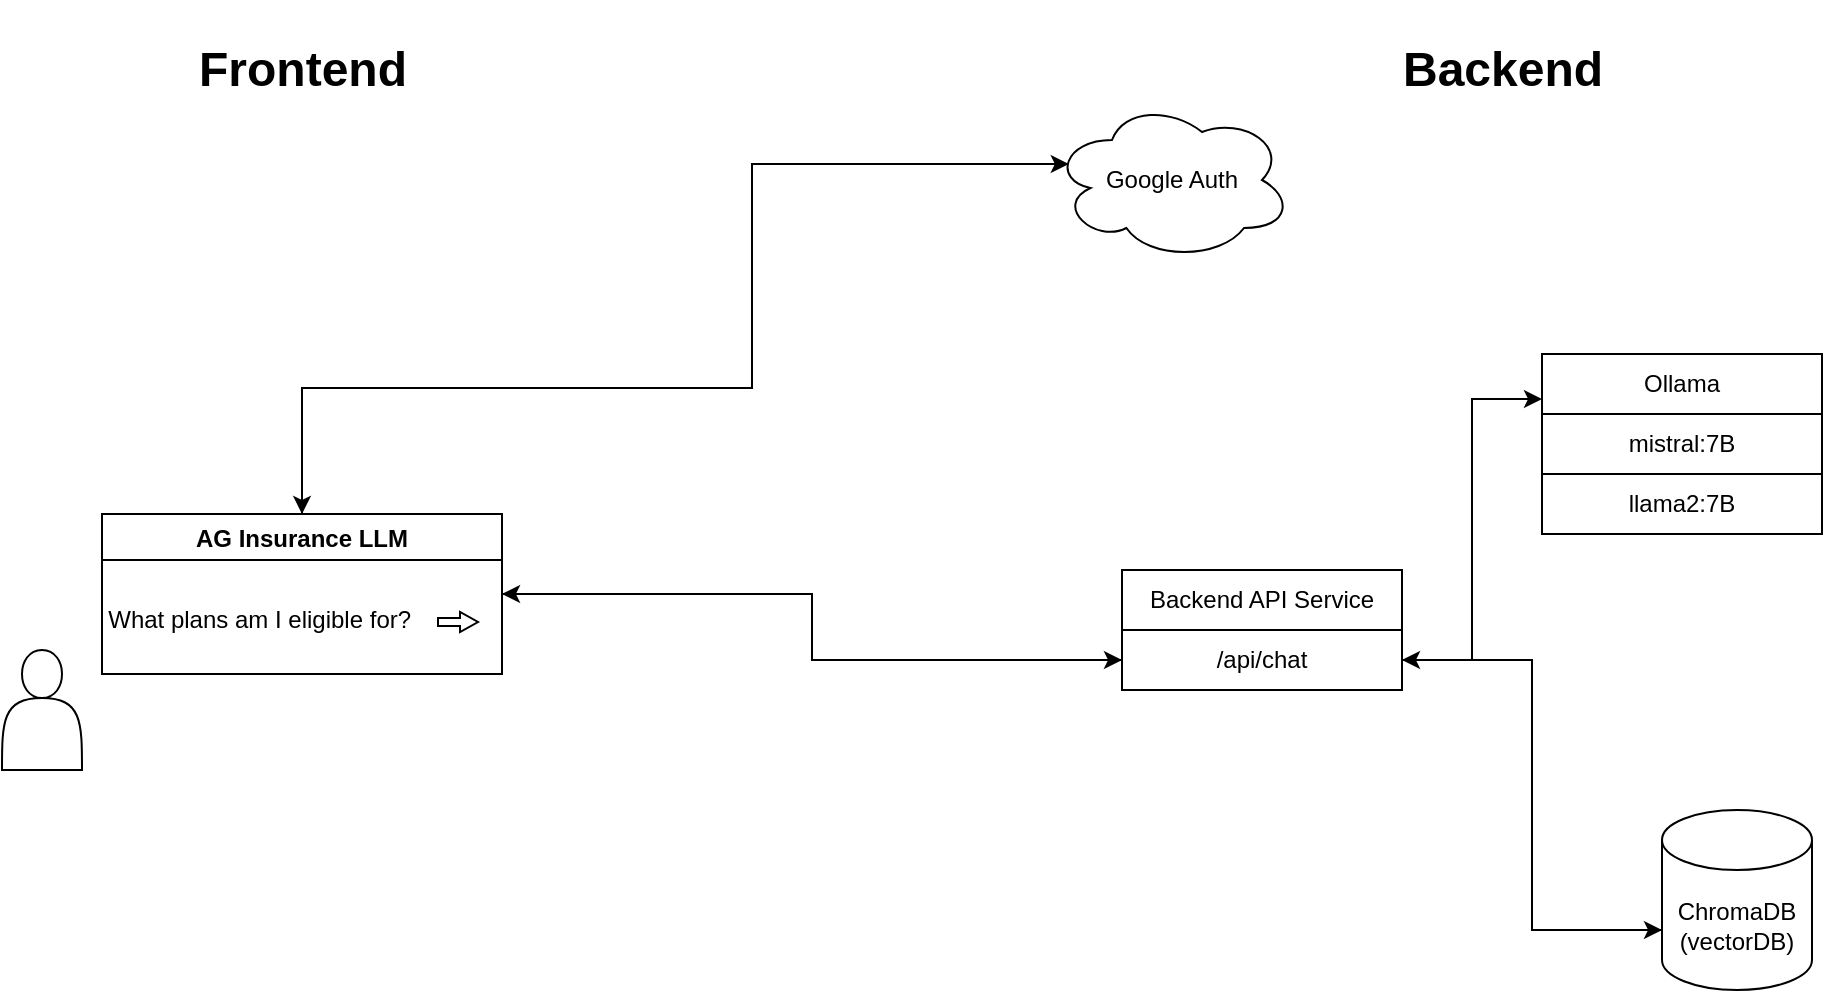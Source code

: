<mxfile version="23.1.2" type="github">
  <diagram name="Page-1" id="c4acf3e9-155e-7222-9cf6-157b1a14988f">
    <mxGraphModel dx="2234" dy="834" grid="1" gridSize="10" guides="1" tooltips="1" connect="1" arrows="1" fold="1" page="1" pageScale="1" pageWidth="850" pageHeight="1100" background="none" math="0" shadow="0">
      <root>
        <mxCell id="0" />
        <mxCell id="1" parent="0" />
        <mxCell id="9AIWqpO2okAX4kQLRDKb-1" value="&lt;h1&gt;Backend&lt;/h1&gt;" style="text;html=1;align=center;verticalAlign=middle;resizable=0;points=[];autosize=1;strokeColor=none;fillColor=none;" vertex="1" parent="1">
          <mxGeometry x="265" y="125" width="120" height="70" as="geometry" />
        </mxCell>
        <mxCell id="9AIWqpO2okAX4kQLRDKb-2" value="&lt;h1&gt;Frontend&lt;/h1&gt;" style="text;html=1;align=center;verticalAlign=middle;resizable=0;points=[];autosize=1;strokeColor=none;fillColor=none;" vertex="1" parent="1">
          <mxGeometry x="-340" y="125" width="130" height="70" as="geometry" />
        </mxCell>
        <mxCell id="9AIWqpO2okAX4kQLRDKb-26" style="edgeStyle=orthogonalEdgeStyle;rounded=0;orthogonalLoop=1;jettySize=auto;html=1;exitX=0;exitY=0;exitDx=0;exitDy=60;exitPerimeter=0;entryX=1;entryY=0.5;entryDx=0;entryDy=0;" edge="1" parent="1" source="9AIWqpO2okAX4kQLRDKb-3" target="9AIWqpO2okAX4kQLRDKb-23">
          <mxGeometry relative="1" as="geometry" />
        </mxCell>
        <mxCell id="9AIWqpO2okAX4kQLRDKb-3" value="ChromaDB&lt;br&gt;(vectorDB)" style="shape=cylinder3;whiteSpace=wrap;html=1;boundedLbl=1;backgroundOutline=1;size=15;" vertex="1" parent="1">
          <mxGeometry x="405" y="530" width="75" height="90" as="geometry" />
        </mxCell>
        <mxCell id="9AIWqpO2okAX4kQLRDKb-24" style="edgeStyle=orthogonalEdgeStyle;rounded=0;orthogonalLoop=1;jettySize=auto;html=1;exitX=1;exitY=0.75;exitDx=0;exitDy=0;entryX=0;entryY=0.25;entryDx=0;entryDy=0;" edge="1" parent="1" source="9AIWqpO2okAX4kQLRDKb-5" target="9AIWqpO2okAX4kQLRDKb-10">
          <mxGeometry relative="1" as="geometry" />
        </mxCell>
        <mxCell id="9AIWqpO2okAX4kQLRDKb-5" value="Backend API Service" style="swimlane;fontStyle=0;childLayout=stackLayout;horizontal=1;startSize=30;horizontalStack=0;resizeParent=1;resizeParentMax=0;resizeLast=0;collapsible=1;marginBottom=0;whiteSpace=wrap;html=1;" vertex="1" parent="1">
          <mxGeometry x="135" y="410" width="140" height="60" as="geometry" />
        </mxCell>
        <mxCell id="9AIWqpO2okAX4kQLRDKb-23" value="/api/chat" style="rounded=0;whiteSpace=wrap;html=1;" vertex="1" parent="9AIWqpO2okAX4kQLRDKb-5">
          <mxGeometry y="30" width="140" height="30" as="geometry" />
        </mxCell>
        <mxCell id="9AIWqpO2okAX4kQLRDKb-9" value="Google Auth" style="ellipse;shape=cloud;whiteSpace=wrap;html=1;" vertex="1" parent="1">
          <mxGeometry x="100" y="175" width="120" height="80" as="geometry" />
        </mxCell>
        <mxCell id="9AIWqpO2okAX4kQLRDKb-10" value="Ollama" style="swimlane;fontStyle=0;childLayout=stackLayout;horizontal=1;startSize=30;horizontalStack=0;resizeParent=1;resizeParentMax=0;resizeLast=0;collapsible=1;marginBottom=0;whiteSpace=wrap;html=1;" vertex="1" parent="1">
          <mxGeometry x="345" y="302" width="140" height="90" as="geometry" />
        </mxCell>
        <mxCell id="9AIWqpO2okAX4kQLRDKb-27" value="mistral:7B" style="whiteSpace=wrap;html=1;" vertex="1" parent="9AIWqpO2okAX4kQLRDKb-10">
          <mxGeometry y="30" width="140" height="30" as="geometry" />
        </mxCell>
        <mxCell id="9AIWqpO2okAX4kQLRDKb-28" value="llama2:7B" style="whiteSpace=wrap;html=1;" vertex="1" parent="9AIWqpO2okAX4kQLRDKb-10">
          <mxGeometry y="60" width="140" height="30" as="geometry" />
        </mxCell>
        <mxCell id="9AIWqpO2okAX4kQLRDKb-14" value="" style="shape=actor;whiteSpace=wrap;html=1;" vertex="1" parent="1">
          <mxGeometry x="-425" y="450" width="40" height="60" as="geometry" />
        </mxCell>
        <mxCell id="9AIWqpO2okAX4kQLRDKb-20" style="edgeStyle=orthogonalEdgeStyle;rounded=0;orthogonalLoop=1;jettySize=auto;html=1;exitX=1;exitY=0.5;exitDx=0;exitDy=0;entryX=0;entryY=0.75;entryDx=0;entryDy=0;" edge="1" parent="1" source="9AIWqpO2okAX4kQLRDKb-15" target="9AIWqpO2okAX4kQLRDKb-5">
          <mxGeometry relative="1" as="geometry">
            <mxPoint x="-35" y="480.0" as="targetPoint" />
          </mxGeometry>
        </mxCell>
        <mxCell id="9AIWqpO2okAX4kQLRDKb-15" value="AG Insurance LLM" style="swimlane;" vertex="1" parent="1">
          <mxGeometry x="-375" y="382" width="200" height="80" as="geometry" />
        </mxCell>
        <mxCell id="9AIWqpO2okAX4kQLRDKb-16" value="What plans am I eligible for?&amp;nbsp;" style="text;html=1;align=center;verticalAlign=middle;resizable=0;points=[];autosize=1;strokeColor=none;fillColor=none;" vertex="1" parent="9AIWqpO2okAX4kQLRDKb-15">
          <mxGeometry x="-10" y="38" width="180" height="30" as="geometry" />
        </mxCell>
        <mxCell id="9AIWqpO2okAX4kQLRDKb-17" value="" style="html=1;shadow=0;dashed=0;align=center;verticalAlign=middle;shape=mxgraph.arrows2.arrow;dy=0.6;dx=9;notch=0;" vertex="1" parent="1">
          <mxGeometry x="-207" y="431" width="20" height="10" as="geometry" />
        </mxCell>
        <mxCell id="9AIWqpO2okAX4kQLRDKb-21" style="edgeStyle=orthogonalEdgeStyle;rounded=0;orthogonalLoop=1;jettySize=auto;html=1;exitX=0.5;exitY=0;exitDx=0;exitDy=0;entryX=0.5;entryY=0;entryDx=0;entryDy=0;" edge="1" parent="1" target="9AIWqpO2okAX4kQLRDKb-15">
          <mxGeometry relative="1" as="geometry">
            <mxPoint x="108" y="207" as="sourcePoint" />
            <Array as="points">
              <mxPoint x="-50" y="207" />
              <mxPoint x="-50" y="319" />
              <mxPoint x="-275" y="319" />
            </Array>
          </mxGeometry>
        </mxCell>
        <mxCell id="9AIWqpO2okAX4kQLRDKb-25" style="edgeStyle=orthogonalEdgeStyle;rounded=0;orthogonalLoop=1;jettySize=auto;html=1;exitX=1;exitY=0.5;exitDx=0;exitDy=0;entryX=0;entryY=0;entryDx=0;entryDy=60;entryPerimeter=0;" edge="1" parent="1" source="9AIWqpO2okAX4kQLRDKb-23" target="9AIWqpO2okAX4kQLRDKb-3">
          <mxGeometry relative="1" as="geometry" />
        </mxCell>
        <mxCell id="9AIWqpO2okAX4kQLRDKb-31" style="edgeStyle=orthogonalEdgeStyle;rounded=0;orthogonalLoop=1;jettySize=auto;html=1;exitX=0.5;exitY=0;exitDx=0;exitDy=0;entryX=0.07;entryY=0.4;entryDx=0;entryDy=0;entryPerimeter=0;" edge="1" parent="1" source="9AIWqpO2okAX4kQLRDKb-15" target="9AIWqpO2okAX4kQLRDKb-9">
          <mxGeometry relative="1" as="geometry">
            <Array as="points">
              <mxPoint x="-275" y="319" />
              <mxPoint x="-50" y="319" />
              <mxPoint x="-50" y="207" />
            </Array>
          </mxGeometry>
        </mxCell>
        <mxCell id="9AIWqpO2okAX4kQLRDKb-32" style="edgeStyle=orthogonalEdgeStyle;rounded=0;orthogonalLoop=1;jettySize=auto;html=1;exitX=0;exitY=0.5;exitDx=0;exitDy=0;entryX=1;entryY=0.5;entryDx=0;entryDy=0;" edge="1" parent="1" source="9AIWqpO2okAX4kQLRDKb-23" target="9AIWqpO2okAX4kQLRDKb-15">
          <mxGeometry relative="1" as="geometry" />
        </mxCell>
      </root>
    </mxGraphModel>
  </diagram>
</mxfile>
